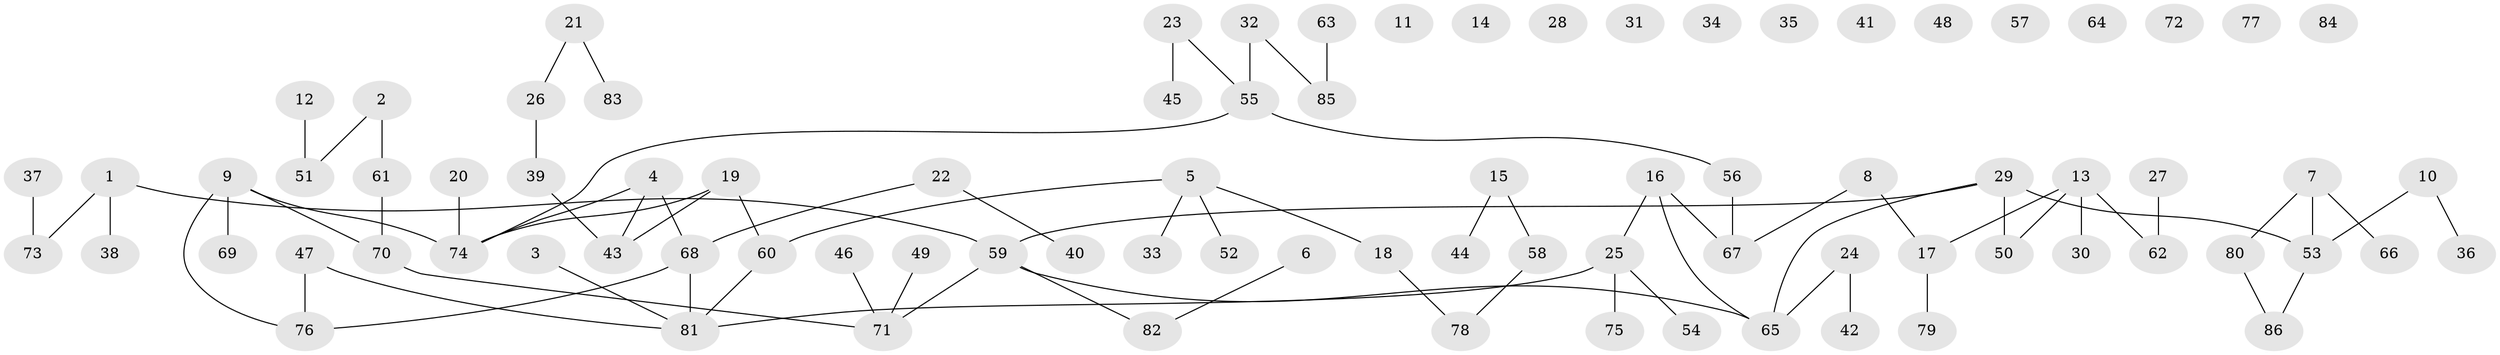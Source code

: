 // coarse degree distribution, {0: 0.52, 2: 0.12, 4: 0.04, 3: 0.2, 1: 0.12}
// Generated by graph-tools (version 1.1) at 2025/43/03/04/25 21:43:42]
// undirected, 86 vertices, 81 edges
graph export_dot {
graph [start="1"]
  node [color=gray90,style=filled];
  1;
  2;
  3;
  4;
  5;
  6;
  7;
  8;
  9;
  10;
  11;
  12;
  13;
  14;
  15;
  16;
  17;
  18;
  19;
  20;
  21;
  22;
  23;
  24;
  25;
  26;
  27;
  28;
  29;
  30;
  31;
  32;
  33;
  34;
  35;
  36;
  37;
  38;
  39;
  40;
  41;
  42;
  43;
  44;
  45;
  46;
  47;
  48;
  49;
  50;
  51;
  52;
  53;
  54;
  55;
  56;
  57;
  58;
  59;
  60;
  61;
  62;
  63;
  64;
  65;
  66;
  67;
  68;
  69;
  70;
  71;
  72;
  73;
  74;
  75;
  76;
  77;
  78;
  79;
  80;
  81;
  82;
  83;
  84;
  85;
  86;
  1 -- 38;
  1 -- 59;
  1 -- 73;
  2 -- 51;
  2 -- 61;
  3 -- 81;
  4 -- 43;
  4 -- 68;
  4 -- 74;
  5 -- 18;
  5 -- 33;
  5 -- 52;
  5 -- 60;
  6 -- 82;
  7 -- 53;
  7 -- 66;
  7 -- 80;
  8 -- 17;
  8 -- 67;
  9 -- 69;
  9 -- 70;
  9 -- 74;
  9 -- 76;
  10 -- 36;
  10 -- 53;
  12 -- 51;
  13 -- 17;
  13 -- 30;
  13 -- 50;
  13 -- 62;
  15 -- 44;
  15 -- 58;
  16 -- 25;
  16 -- 65;
  16 -- 67;
  17 -- 79;
  18 -- 78;
  19 -- 43;
  19 -- 60;
  19 -- 74;
  20 -- 74;
  21 -- 26;
  21 -- 83;
  22 -- 40;
  22 -- 68;
  23 -- 45;
  23 -- 55;
  24 -- 42;
  24 -- 65;
  25 -- 54;
  25 -- 75;
  25 -- 81;
  26 -- 39;
  27 -- 62;
  29 -- 50;
  29 -- 53;
  29 -- 59;
  29 -- 65;
  32 -- 55;
  32 -- 85;
  37 -- 73;
  39 -- 43;
  46 -- 71;
  47 -- 76;
  47 -- 81;
  49 -- 71;
  53 -- 86;
  55 -- 56;
  55 -- 74;
  56 -- 67;
  58 -- 78;
  59 -- 65;
  59 -- 71;
  59 -- 82;
  60 -- 81;
  61 -- 70;
  63 -- 85;
  68 -- 76;
  68 -- 81;
  70 -- 71;
  80 -- 86;
}
